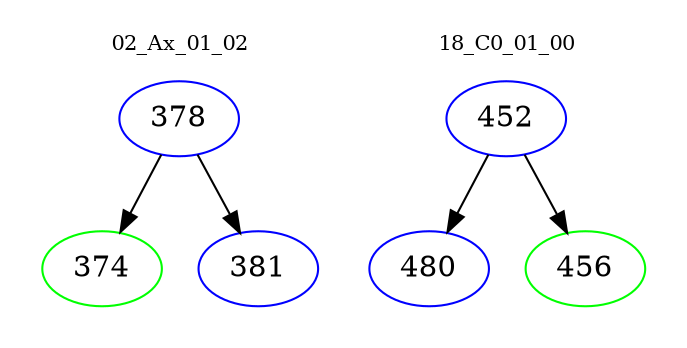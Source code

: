 digraph{
subgraph cluster_0 {
color = white
label = "02_Ax_01_02";
fontsize=10;
T0_378 [label="378", color="blue"]
T0_378 -> T0_374 [color="black"]
T0_374 [label="374", color="green"]
T0_378 -> T0_381 [color="black"]
T0_381 [label="381", color="blue"]
}
subgraph cluster_1 {
color = white
label = "18_C0_01_00";
fontsize=10;
T1_452 [label="452", color="blue"]
T1_452 -> T1_480 [color="black"]
T1_480 [label="480", color="blue"]
T1_452 -> T1_456 [color="black"]
T1_456 [label="456", color="green"]
}
}
